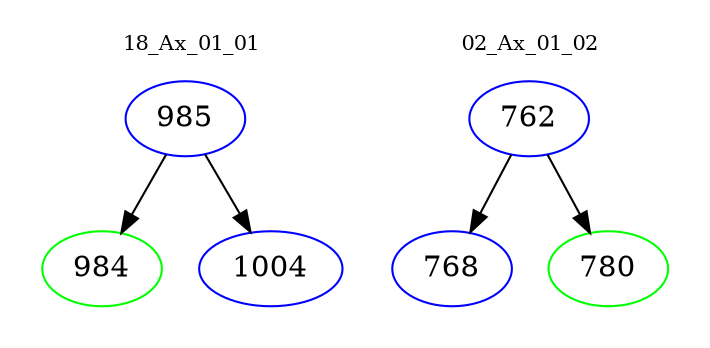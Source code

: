 digraph{
subgraph cluster_0 {
color = white
label = "18_Ax_01_01";
fontsize=10;
T0_985 [label="985", color="blue"]
T0_985 -> T0_984 [color="black"]
T0_984 [label="984", color="green"]
T0_985 -> T0_1004 [color="black"]
T0_1004 [label="1004", color="blue"]
}
subgraph cluster_1 {
color = white
label = "02_Ax_01_02";
fontsize=10;
T1_762 [label="762", color="blue"]
T1_762 -> T1_768 [color="black"]
T1_768 [label="768", color="blue"]
T1_762 -> T1_780 [color="black"]
T1_780 [label="780", color="green"]
}
}
